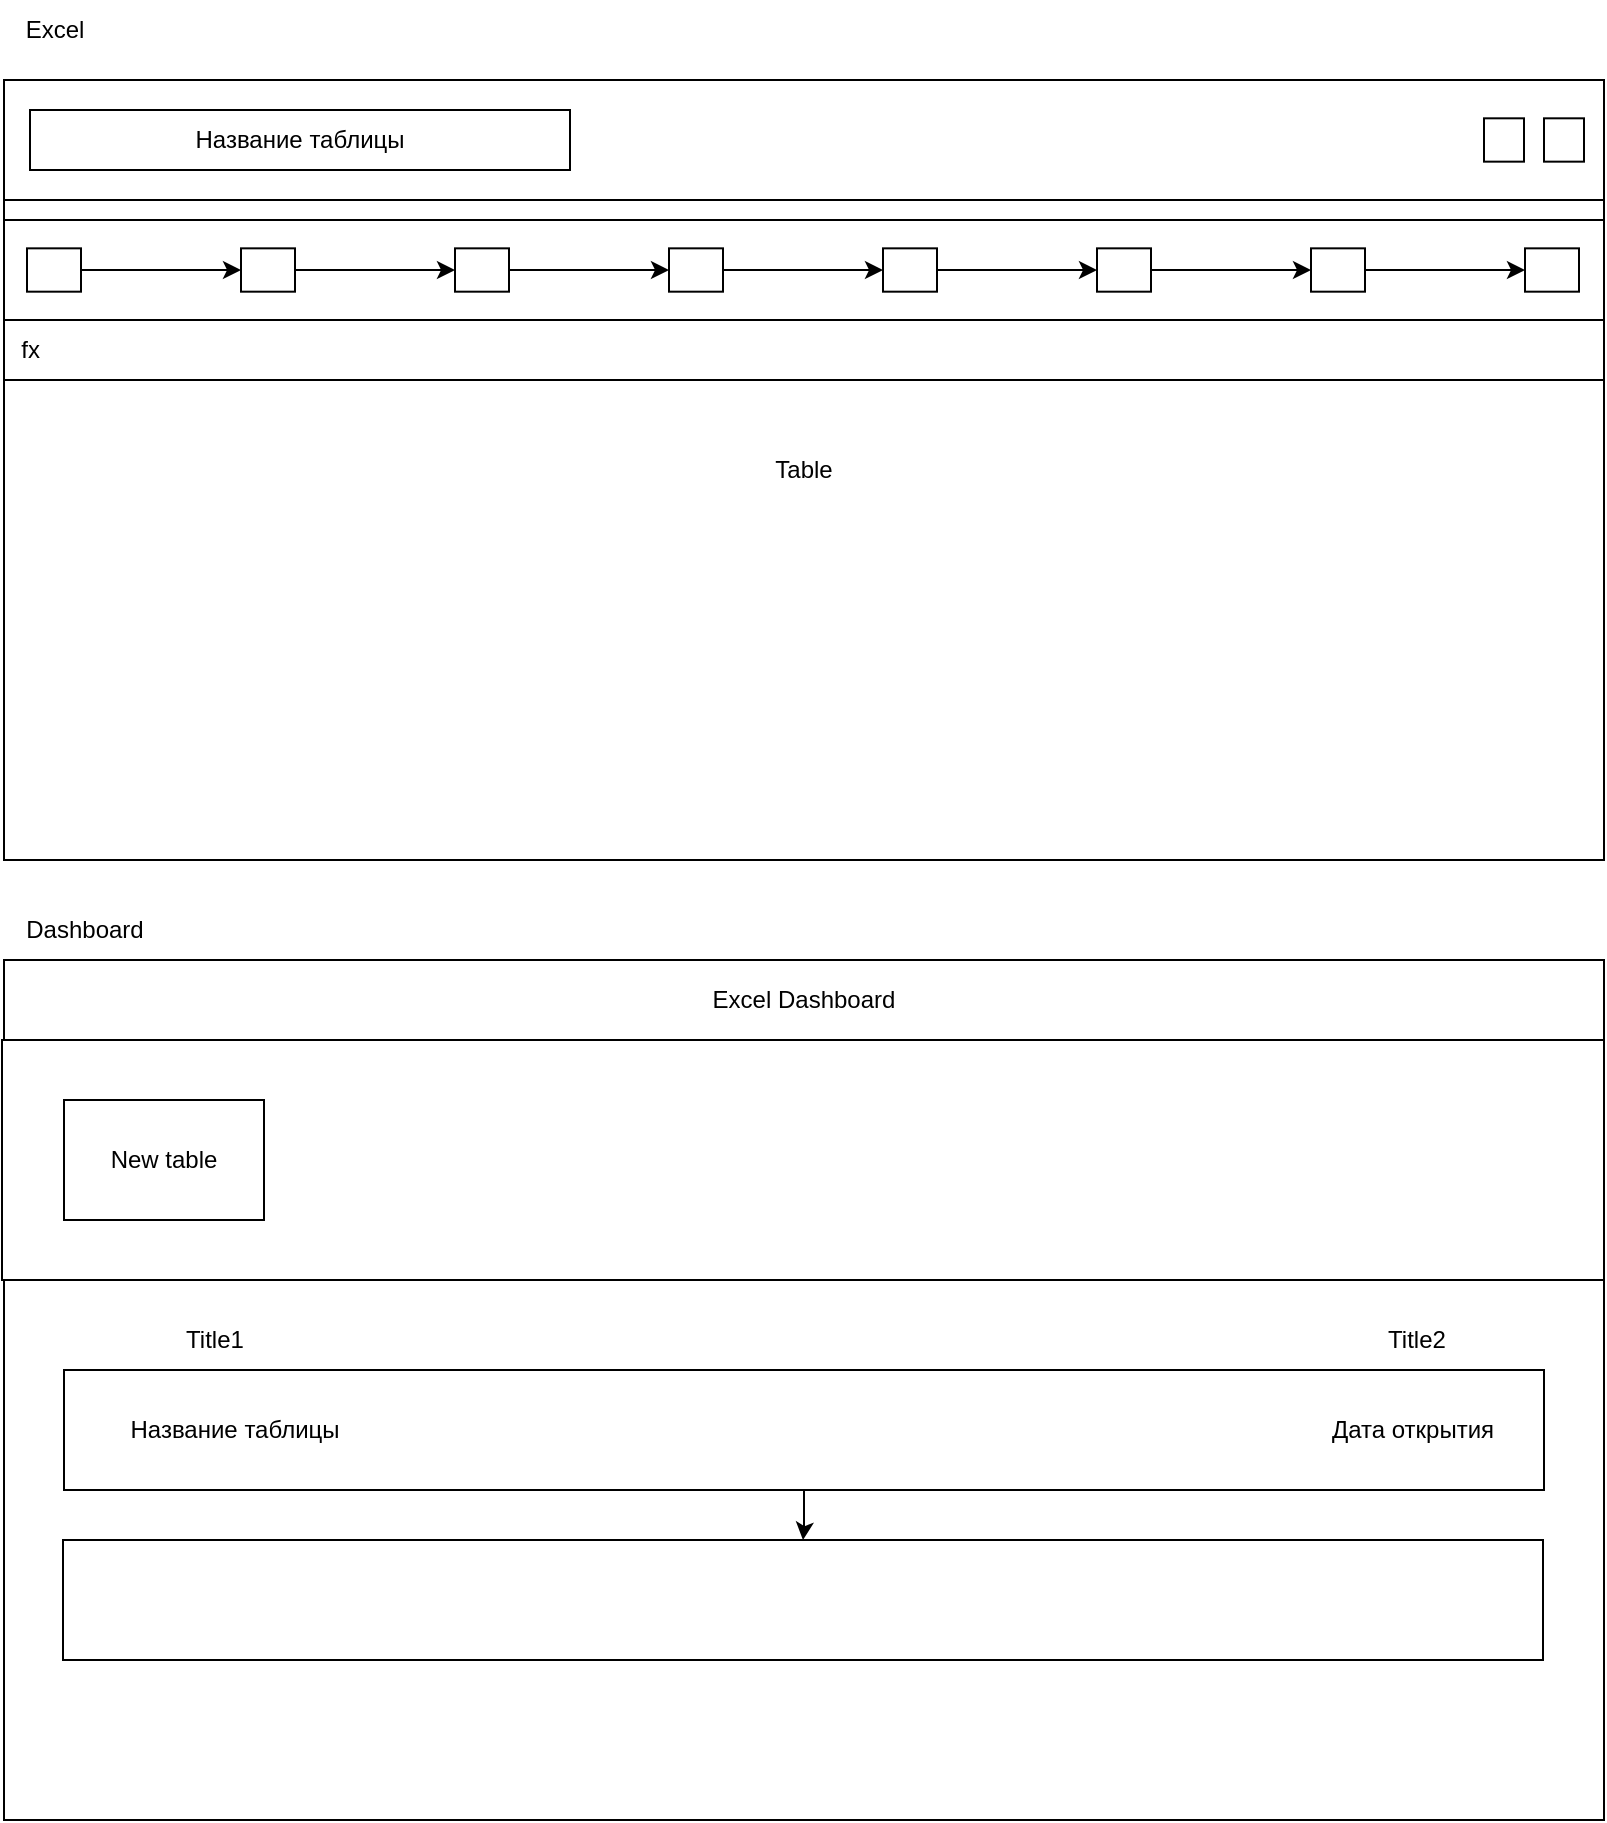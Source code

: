 <mxfile version="21.5.0" type="github">
  <diagram name="Page-1" id="3Yuv9yb2kM-hFNha4DaG">
    <mxGraphModel dx="1221" dy="761" grid="1" gridSize="10" guides="1" tooltips="1" connect="1" arrows="1" fold="1" page="1" pageScale="1" pageWidth="850" pageHeight="1100" math="0" shadow="0">
      <root>
        <mxCell id="0" />
        <mxCell id="1" parent="0" />
        <mxCell id="VOK1NFwAx-w3stOb5fsd-1" value="" style="rounded=0;whiteSpace=wrap;html=1;" vertex="1" parent="1">
          <mxGeometry x="360" y="370" width="120" height="60" as="geometry" />
        </mxCell>
        <mxCell id="VOK1NFwAx-w3stOb5fsd-2" value="Table" style="rounded=0;whiteSpace=wrap;html=1;" vertex="1" parent="1">
          <mxGeometry x="40" y="80" width="800" height="390" as="geometry" />
        </mxCell>
        <mxCell id="VOK1NFwAx-w3stOb5fsd-3" value="" style="rounded=0;whiteSpace=wrap;html=1;" vertex="1" parent="1">
          <mxGeometry x="40" y="80" width="800" height="60" as="geometry" />
        </mxCell>
        <mxCell id="VOK1NFwAx-w3stOb5fsd-4" value="&lt;div&gt;Excel&lt;/div&gt;" style="text;html=1;align=center;verticalAlign=middle;resizable=0;points=[];autosize=1;strokeColor=none;fillColor=none;" vertex="1" parent="1">
          <mxGeometry x="40" y="40" width="50" height="30" as="geometry" />
        </mxCell>
        <mxCell id="VOK1NFwAx-w3stOb5fsd-5" value="" style="rounded=0;whiteSpace=wrap;html=1;" vertex="1" parent="1">
          <mxGeometry x="810" y="99.16" width="20" height="21.67" as="geometry" />
        </mxCell>
        <mxCell id="VOK1NFwAx-w3stOb5fsd-6" value="Название таблицы" style="rounded=0;whiteSpace=wrap;html=1;" vertex="1" parent="1">
          <mxGeometry x="53" y="95" width="270" height="30" as="geometry" />
        </mxCell>
        <mxCell id="VOK1NFwAx-w3stOb5fsd-7" value="" style="rounded=0;whiteSpace=wrap;html=1;" vertex="1" parent="1">
          <mxGeometry x="780" y="99.16" width="20" height="21.67" as="geometry" />
        </mxCell>
        <mxCell id="VOK1NFwAx-w3stOb5fsd-9" value="" style="rounded=0;whiteSpace=wrap;html=1;" vertex="1" parent="1">
          <mxGeometry x="40" y="150" width="800" height="50" as="geometry" />
        </mxCell>
        <mxCell id="VOK1NFwAx-w3stOb5fsd-16" value="" style="edgeStyle=orthogonalEdgeStyle;rounded=0;orthogonalLoop=1;jettySize=auto;html=1;" edge="1" parent="1" source="VOK1NFwAx-w3stOb5fsd-10" target="VOK1NFwAx-w3stOb5fsd-15">
          <mxGeometry relative="1" as="geometry" />
        </mxCell>
        <mxCell id="VOK1NFwAx-w3stOb5fsd-10" value="" style="rounded=0;whiteSpace=wrap;html=1;" vertex="1" parent="1">
          <mxGeometry x="51.5" y="164.17" width="27" height="21.67" as="geometry" />
        </mxCell>
        <mxCell id="VOK1NFwAx-w3stOb5fsd-18" value="" style="edgeStyle=orthogonalEdgeStyle;rounded=0;orthogonalLoop=1;jettySize=auto;html=1;" edge="1" parent="1" source="VOK1NFwAx-w3stOb5fsd-15" target="VOK1NFwAx-w3stOb5fsd-17">
          <mxGeometry relative="1" as="geometry" />
        </mxCell>
        <mxCell id="VOK1NFwAx-w3stOb5fsd-15" value="" style="rounded=0;whiteSpace=wrap;html=1;" vertex="1" parent="1">
          <mxGeometry x="158.5" y="164.17" width="27" height="21.67" as="geometry" />
        </mxCell>
        <mxCell id="VOK1NFwAx-w3stOb5fsd-20" value="" style="edgeStyle=orthogonalEdgeStyle;rounded=0;orthogonalLoop=1;jettySize=auto;html=1;" edge="1" parent="1" source="VOK1NFwAx-w3stOb5fsd-17" target="VOK1NFwAx-w3stOb5fsd-19">
          <mxGeometry relative="1" as="geometry" />
        </mxCell>
        <mxCell id="VOK1NFwAx-w3stOb5fsd-17" value="" style="rounded=0;whiteSpace=wrap;html=1;" vertex="1" parent="1">
          <mxGeometry x="265.5" y="164.17" width="27" height="21.67" as="geometry" />
        </mxCell>
        <mxCell id="VOK1NFwAx-w3stOb5fsd-22" value="" style="edgeStyle=orthogonalEdgeStyle;rounded=0;orthogonalLoop=1;jettySize=auto;html=1;" edge="1" parent="1" source="VOK1NFwAx-w3stOb5fsd-19" target="VOK1NFwAx-w3stOb5fsd-21">
          <mxGeometry relative="1" as="geometry" />
        </mxCell>
        <mxCell id="VOK1NFwAx-w3stOb5fsd-19" value="" style="rounded=0;whiteSpace=wrap;html=1;" vertex="1" parent="1">
          <mxGeometry x="372.5" y="164.17" width="27" height="21.67" as="geometry" />
        </mxCell>
        <mxCell id="VOK1NFwAx-w3stOb5fsd-24" value="" style="edgeStyle=orthogonalEdgeStyle;rounded=0;orthogonalLoop=1;jettySize=auto;html=1;" edge="1" parent="1" source="VOK1NFwAx-w3stOb5fsd-21" target="VOK1NFwAx-w3stOb5fsd-23">
          <mxGeometry relative="1" as="geometry" />
        </mxCell>
        <mxCell id="VOK1NFwAx-w3stOb5fsd-21" value="" style="rounded=0;whiteSpace=wrap;html=1;" vertex="1" parent="1">
          <mxGeometry x="479.5" y="164.17" width="27" height="21.67" as="geometry" />
        </mxCell>
        <mxCell id="VOK1NFwAx-w3stOb5fsd-26" value="" style="edgeStyle=orthogonalEdgeStyle;rounded=0;orthogonalLoop=1;jettySize=auto;html=1;" edge="1" parent="1" source="VOK1NFwAx-w3stOb5fsd-23" target="VOK1NFwAx-w3stOb5fsd-25">
          <mxGeometry relative="1" as="geometry" />
        </mxCell>
        <mxCell id="VOK1NFwAx-w3stOb5fsd-23" value="" style="rounded=0;whiteSpace=wrap;html=1;" vertex="1" parent="1">
          <mxGeometry x="586.5" y="164.17" width="27" height="21.67" as="geometry" />
        </mxCell>
        <mxCell id="VOK1NFwAx-w3stOb5fsd-28" value="" style="edgeStyle=orthogonalEdgeStyle;rounded=0;orthogonalLoop=1;jettySize=auto;html=1;" edge="1" parent="1" source="VOK1NFwAx-w3stOb5fsd-25" target="VOK1NFwAx-w3stOb5fsd-27">
          <mxGeometry relative="1" as="geometry" />
        </mxCell>
        <mxCell id="VOK1NFwAx-w3stOb5fsd-25" value="" style="rounded=0;whiteSpace=wrap;html=1;" vertex="1" parent="1">
          <mxGeometry x="693.5" y="164.17" width="27" height="21.67" as="geometry" />
        </mxCell>
        <mxCell id="VOK1NFwAx-w3stOb5fsd-27" value="" style="rounded=0;whiteSpace=wrap;html=1;" vertex="1" parent="1">
          <mxGeometry x="800.5" y="164.17" width="27" height="21.67" as="geometry" />
        </mxCell>
        <mxCell id="VOK1NFwAx-w3stOb5fsd-29" value="&lt;div align=&quot;left&quot;&gt;&amp;nbsp; fx&lt;/div&gt;" style="rounded=0;whiteSpace=wrap;html=1;align=left;" vertex="1" parent="1">
          <mxGeometry x="40" y="200" width="800" height="30" as="geometry" />
        </mxCell>
        <mxCell id="VOK1NFwAx-w3stOb5fsd-30" value="" style="rounded=0;whiteSpace=wrap;html=1;" vertex="1" parent="1">
          <mxGeometry x="40" y="520" width="800" height="430" as="geometry" />
        </mxCell>
        <mxCell id="VOK1NFwAx-w3stOb5fsd-31" value="&lt;div&gt;Dashboard&lt;/div&gt;" style="text;html=1;align=center;verticalAlign=middle;resizable=0;points=[];autosize=1;strokeColor=none;fillColor=none;" vertex="1" parent="1">
          <mxGeometry x="40" y="490" width="80" height="30" as="geometry" />
        </mxCell>
        <mxCell id="VOK1NFwAx-w3stOb5fsd-32" value="Excel Dashboard" style="rounded=0;whiteSpace=wrap;html=1;" vertex="1" parent="1">
          <mxGeometry x="40" y="520" width="800" height="40" as="geometry" />
        </mxCell>
        <mxCell id="VOK1NFwAx-w3stOb5fsd-34" value="" style="rounded=0;whiteSpace=wrap;html=1;" vertex="1" parent="1">
          <mxGeometry x="39" y="560" width="801" height="120" as="geometry" />
        </mxCell>
        <mxCell id="VOK1NFwAx-w3stOb5fsd-35" value="New table" style="rounded=0;whiteSpace=wrap;html=1;" vertex="1" parent="1">
          <mxGeometry x="70" y="590" width="100" height="60" as="geometry" />
        </mxCell>
        <mxCell id="VOK1NFwAx-w3stOb5fsd-43" value="" style="edgeStyle=orthogonalEdgeStyle;rounded=0;orthogonalLoop=1;jettySize=auto;html=1;" edge="1" parent="1" source="VOK1NFwAx-w3stOb5fsd-36" target="VOK1NFwAx-w3stOb5fsd-42">
          <mxGeometry relative="1" as="geometry" />
        </mxCell>
        <mxCell id="VOK1NFwAx-w3stOb5fsd-36" value="" style="rounded=0;whiteSpace=wrap;html=1;" vertex="1" parent="1">
          <mxGeometry x="70" y="725" width="740" height="60" as="geometry" />
        </mxCell>
        <mxCell id="VOK1NFwAx-w3stOb5fsd-38" value="&lt;div&gt;Дата открытия&lt;/div&gt;" style="text;html=1;align=center;verticalAlign=middle;resizable=0;points=[];autosize=1;strokeColor=none;fillColor=none;" vertex="1" parent="1">
          <mxGeometry x="693.5" y="740" width="100" height="30" as="geometry" />
        </mxCell>
        <mxCell id="VOK1NFwAx-w3stOb5fsd-39" value="Название таблицы" style="text;html=1;align=center;verticalAlign=middle;resizable=0;points=[];autosize=1;strokeColor=none;fillColor=none;" vertex="1" parent="1">
          <mxGeometry x="90" y="740" width="130" height="30" as="geometry" />
        </mxCell>
        <mxCell id="VOK1NFwAx-w3stOb5fsd-40" value="Title1" style="text;html=1;align=center;verticalAlign=middle;resizable=0;points=[];autosize=1;strokeColor=none;fillColor=none;" vertex="1" parent="1">
          <mxGeometry x="120" y="695" width="50" height="30" as="geometry" />
        </mxCell>
        <mxCell id="VOK1NFwAx-w3stOb5fsd-41" value="Title2" style="text;html=1;align=center;verticalAlign=middle;resizable=0;points=[];autosize=1;strokeColor=none;fillColor=none;" vertex="1" parent="1">
          <mxGeometry x="720.5" y="695" width="50" height="30" as="geometry" />
        </mxCell>
        <mxCell id="VOK1NFwAx-w3stOb5fsd-42" value="" style="rounded=0;whiteSpace=wrap;html=1;" vertex="1" parent="1">
          <mxGeometry x="69.5" y="810" width="740" height="60" as="geometry" />
        </mxCell>
      </root>
    </mxGraphModel>
  </diagram>
</mxfile>
